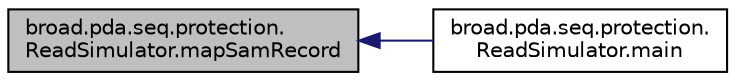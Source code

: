 digraph "broad.pda.seq.protection.ReadSimulator.mapSamRecord"
{
  edge [fontname="Helvetica",fontsize="10",labelfontname="Helvetica",labelfontsize="10"];
  node [fontname="Helvetica",fontsize="10",shape=record];
  rankdir="LR";
  Node1 [label="broad.pda.seq.protection.\lReadSimulator.mapSamRecord",height=0.2,width=0.4,color="black", fillcolor="grey75", style="filled" fontcolor="black"];
  Node1 -> Node2 [dir="back",color="midnightblue",fontsize="10",style="solid"];
  Node2 [label="broad.pda.seq.protection.\lReadSimulator.main",height=0.2,width=0.4,color="black", fillcolor="white", style="filled",URL="$classbroad_1_1pda_1_1seq_1_1protection_1_1_read_simulator.html#ac1e42f4310de34d0ef6f81414e09bd9c"];
}
